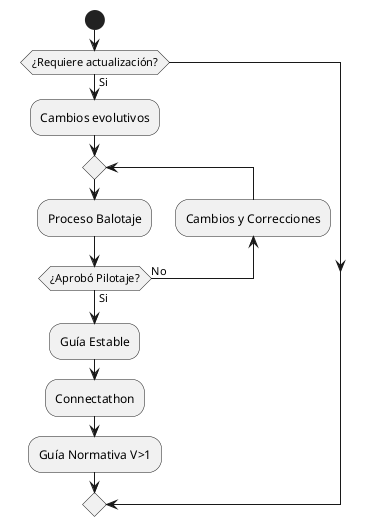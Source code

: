 @startuml

start

if (¿Requiere actualización?) then (Si)
  :Cambios evolutivos;
  repeat
    :Proceso Balotaje;
    backward :Cambios y Correcciones;
    repeat while (¿Aprobó Pilotaje?) is (No) not (Si)
:Guía Estable;
:Connectathon;
:Guía Normativa V>1;

endif

@enduml


